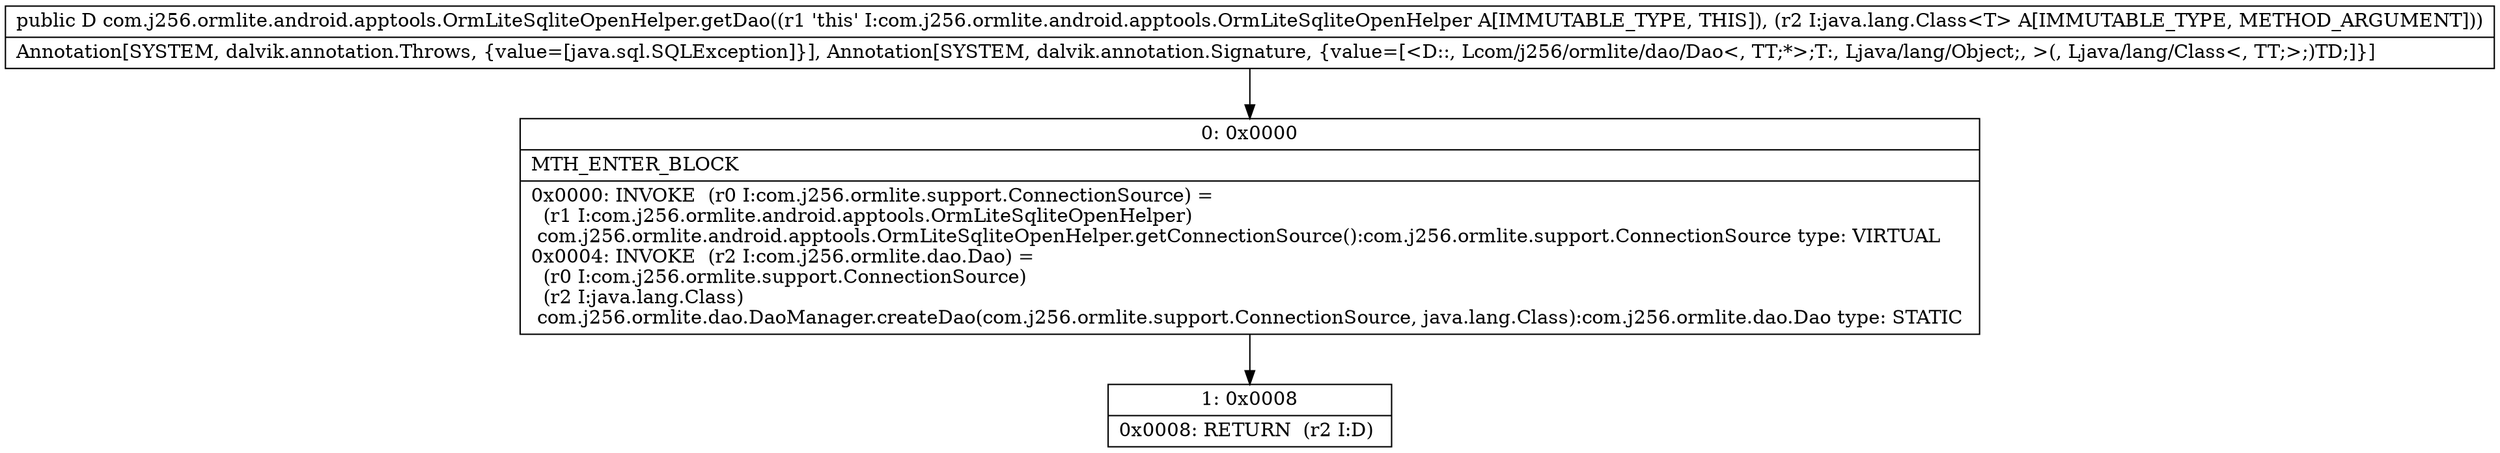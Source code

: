 digraph "CFG forcom.j256.ormlite.android.apptools.OrmLiteSqliteOpenHelper.getDao(Ljava\/lang\/Class;)Lcom\/j256\/ormlite\/dao\/Dao;" {
Node_0 [shape=record,label="{0\:\ 0x0000|MTH_ENTER_BLOCK\l|0x0000: INVOKE  (r0 I:com.j256.ormlite.support.ConnectionSource) = \l  (r1 I:com.j256.ormlite.android.apptools.OrmLiteSqliteOpenHelper)\l com.j256.ormlite.android.apptools.OrmLiteSqliteOpenHelper.getConnectionSource():com.j256.ormlite.support.ConnectionSource type: VIRTUAL \l0x0004: INVOKE  (r2 I:com.j256.ormlite.dao.Dao) = \l  (r0 I:com.j256.ormlite.support.ConnectionSource)\l  (r2 I:java.lang.Class)\l com.j256.ormlite.dao.DaoManager.createDao(com.j256.ormlite.support.ConnectionSource, java.lang.Class):com.j256.ormlite.dao.Dao type: STATIC \l}"];
Node_1 [shape=record,label="{1\:\ 0x0008|0x0008: RETURN  (r2 I:D) \l}"];
MethodNode[shape=record,label="{public D com.j256.ormlite.android.apptools.OrmLiteSqliteOpenHelper.getDao((r1 'this' I:com.j256.ormlite.android.apptools.OrmLiteSqliteOpenHelper A[IMMUTABLE_TYPE, THIS]), (r2 I:java.lang.Class\<T\> A[IMMUTABLE_TYPE, METHOD_ARGUMENT]))  | Annotation[SYSTEM, dalvik.annotation.Throws, \{value=[java.sql.SQLException]\}], Annotation[SYSTEM, dalvik.annotation.Signature, \{value=[\<D::, Lcom\/j256\/ormlite\/dao\/Dao\<, TT;*\>;T:, Ljava\/lang\/Object;, \>(, Ljava\/lang\/Class\<, TT;\>;)TD;]\}]\l}"];
MethodNode -> Node_0;
Node_0 -> Node_1;
}

